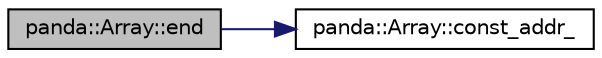 digraph G
{
  edge [fontname="Helvetica",fontsize="10",labelfontname="Helvetica",labelfontsize="10"];
  node [fontname="Helvetica",fontsize="10",shape=record];
  rankdir=LR;
  Node1 [label="panda::Array::end",height=0.2,width=0.4,color="black", fillcolor="grey75", style="filled" fontcolor="black"];
  Node1 -> Node2 [color="midnightblue",fontsize="10",style="solid"];
  Node2 [label="panda::Array::const_addr_",height=0.2,width=0.4,color="black", fillcolor="white", style="filled",URL="$classpanda_1_1Array.html#a5ff7c75decc7a9e8710b8350f1c11768"];
}
